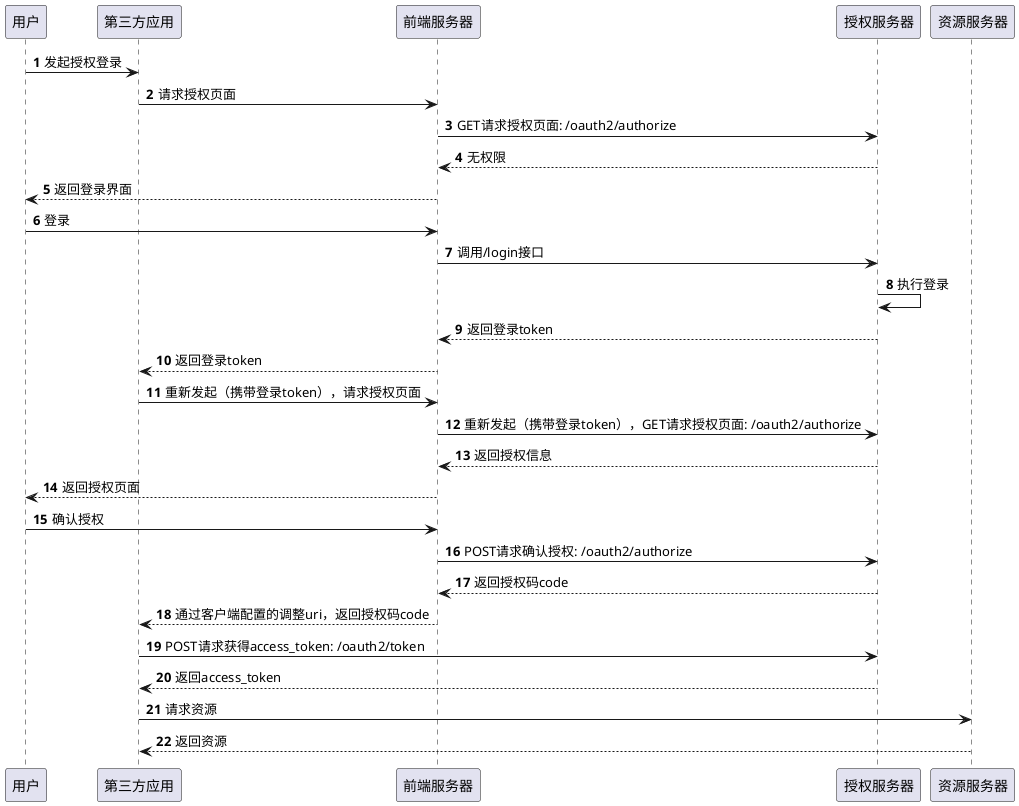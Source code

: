 @startuml
'https://plantuml.com/sequence-diagram

autonumber

用户 -> 第三方应用: 发起授权登录
第三方应用 -> 前端服务器: 请求授权页面
前端服务器 -> 授权服务器: GET请求授权页面: /oauth2/authorize
前端服务器 <-- 授权服务器: 无权限
用户 <-- 前端服务器: 返回登录界面
用户 -> 前端服务器: 登录
前端服务器 -> 授权服务器: 调用/login接口
授权服务器 -> 授权服务器: 执行登录
前端服务器 <-- 授权服务器: 返回登录token
第三方应用 <-- 前端服务器: 返回登录token
第三方应用 -> 前端服务器: 重新发起（携带登录token），请求授权页面
前端服务器 -> 授权服务器: 重新发起（携带登录token），GET请求授权页面: /oauth2/authorize
前端服务器 <-- 授权服务器: 返回授权信息
用户 <-- 前端服务器: 返回授权页面
用户 -> 前端服务器: 确认授权
前端服务器 -> 授权服务器: POST请求确认授权: /oauth2/authorize
前端服务器 <-- 授权服务器: 返回授权码code
第三方应用 <-- 前端服务器: 通过客户端配置的调整uri，返回授权码code
第三方应用 -> 授权服务器: POST请求获得access_token: /oauth2/token
第三方应用 <-- 授权服务器: 返回access_token
第三方应用 -> 资源服务器: 请求资源
第三方应用 <-- 资源服务器: 返回资源

@enduml